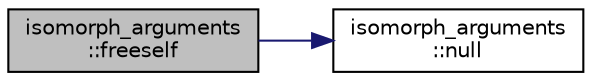 digraph "isomorph_arguments::freeself"
{
  edge [fontname="Helvetica",fontsize="10",labelfontname="Helvetica",labelfontsize="10"];
  node [fontname="Helvetica",fontsize="10",shape=record];
  rankdir="LR";
  Node1272 [label="isomorph_arguments\l::freeself",height=0.2,width=0.4,color="black", fillcolor="grey75", style="filled", fontcolor="black"];
  Node1272 -> Node1273 [color="midnightblue",fontsize="10",style="solid",fontname="Helvetica"];
  Node1273 [label="isomorph_arguments\l::null",height=0.2,width=0.4,color="black", fillcolor="white", style="filled",URL="$d5/de4/classisomorph__arguments.html#afa55a961ada1e13cb3b9a2e9fb035050"];
}

